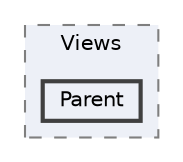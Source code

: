 digraph "obj/Debug/netcoreapp2.1/Razor/Views/Parent"
{
 // LATEX_PDF_SIZE
  bgcolor="transparent";
  edge [fontname=Helvetica,fontsize=10,labelfontname=Helvetica,labelfontsize=10];
  node [fontname=Helvetica,fontsize=10,shape=box,height=0.2,width=0.4];
  compound=true
  subgraph clusterdir_33ca1d150cd2b3aa8f661d8627b02d2e {
    graph [ bgcolor="#edf0f7", pencolor="grey50", label="Views", fontname=Helvetica,fontsize=10 style="filled,dashed", URL="dir_33ca1d150cd2b3aa8f661d8627b02d2e.html",tooltip=""]
  dir_52cc80bb584946c56a0ecc04d1ae951e [label="Parent", fillcolor="#edf0f7", color="grey25", style="filled,bold", URL="dir_52cc80bb584946c56a0ecc04d1ae951e.html",tooltip=""];
  }
}
